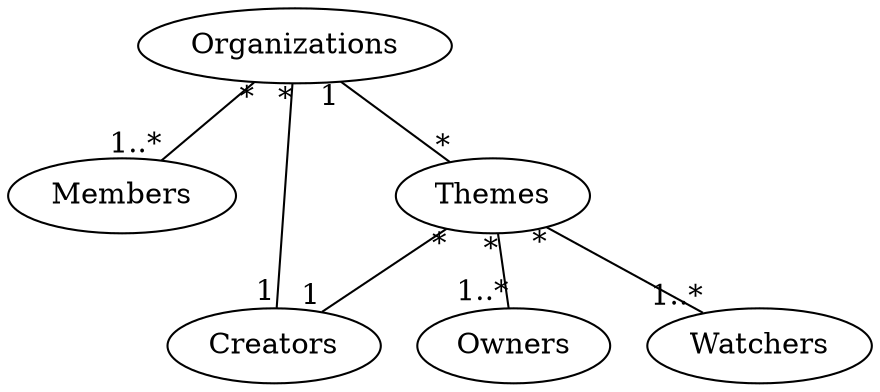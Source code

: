 graph G {
    Organizations -- Members [taillabel="*" headlabel="1..*"]
    Organizations -- Themes [taillabel="1" headlabel="*"]
    Organizations -- Creators [taillabel="*" headlabel="1"]
    Themes -- Owners [taillabel="*" headlabel="1..*"]
    Themes -- Watchers [taillabel="*" headlabel="1..*"]
    Themes -- Creators [taillabel="*" headlabel="1"]
}
